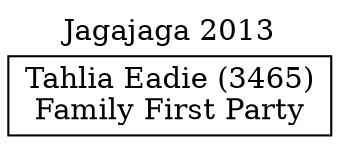 // House preference flow
digraph "Tahlia Eadie (3465)_Jagajaga_2013" {
	graph [label="Jagajaga 2013" labelloc=t mclimit=10]
	node [shape=box]
	"Tahlia Eadie (3465)" [label="Tahlia Eadie (3465)
Family First Party"]
}
